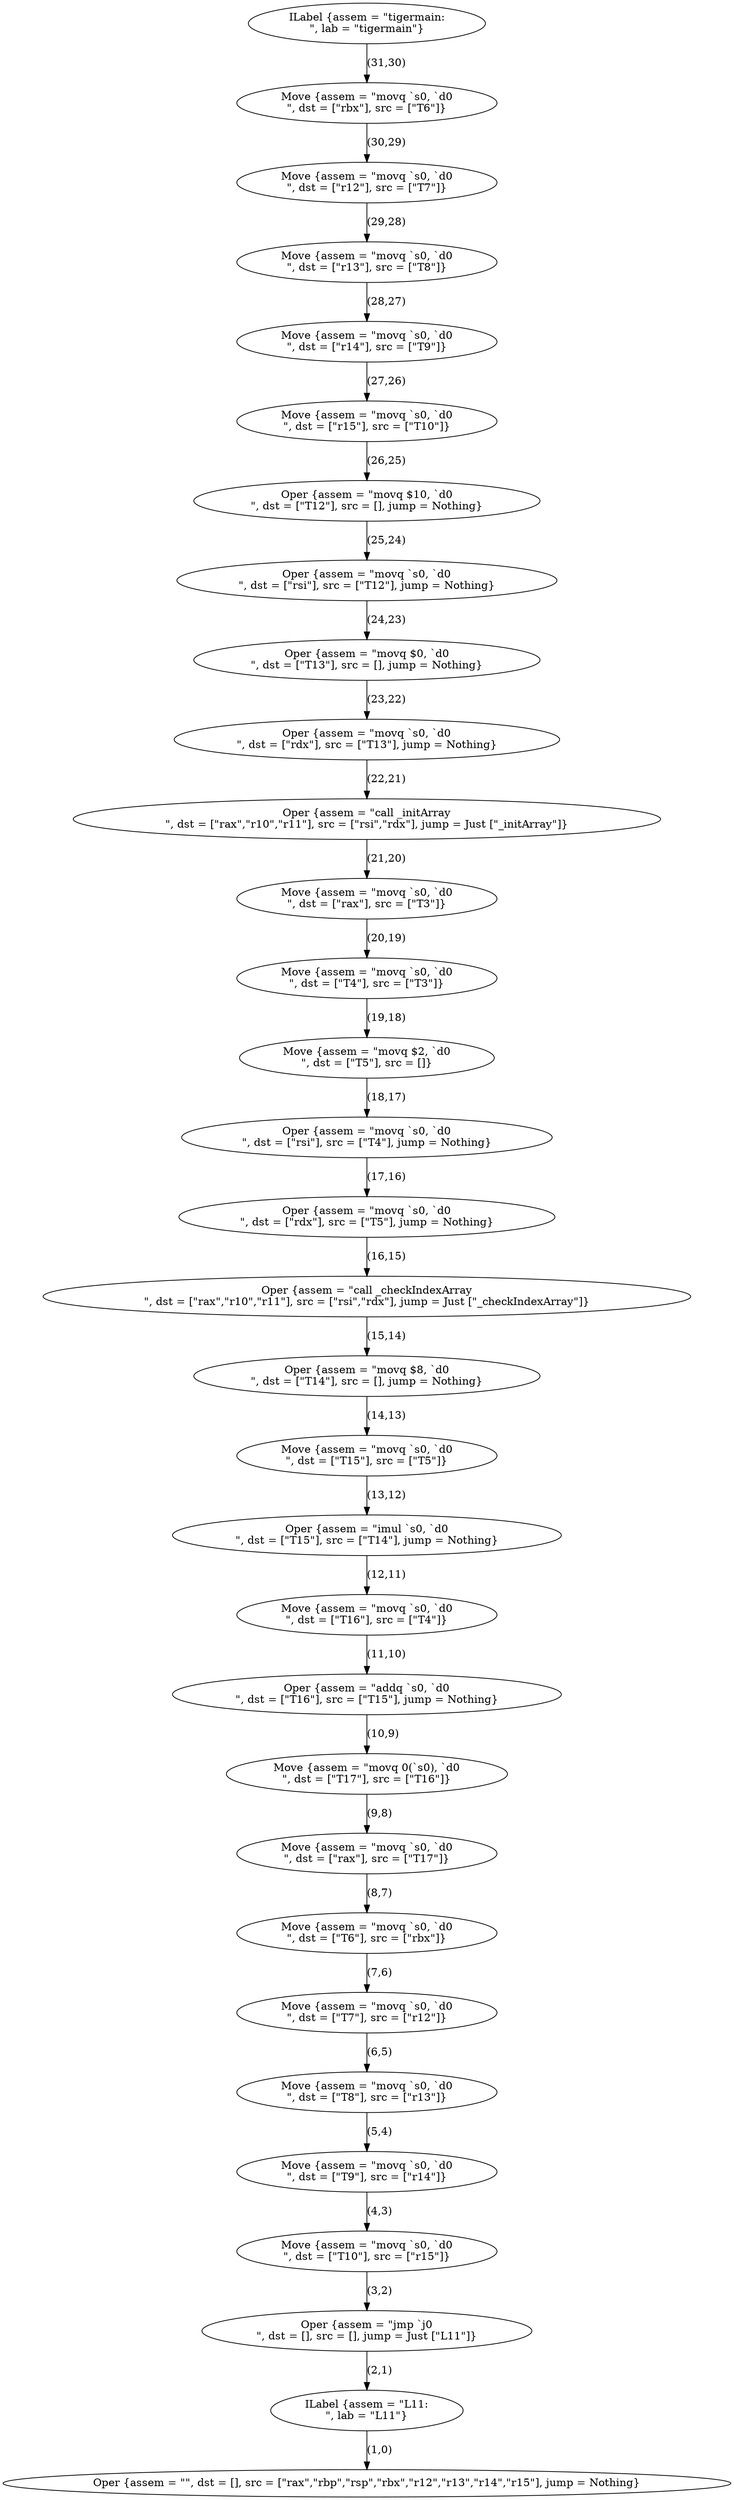 strict digraph FlowGraph {
    31 [label="ILabel {assem = \"tigermain:\n\", lab = \"tigermain\"}"];
    30 [label="Move {assem = \"movq `s0, `d0\n\", dst = [\"rbx\"], src = [\"T6\"]}"];
    29 [label="Move {assem = \"movq `s0, `d0\n\", dst = [\"r12\"], src = [\"T7\"]}"];
    28 [label="Move {assem = \"movq `s0, `d0\n\", dst = [\"r13\"], src = [\"T8\"]}"];
    27 [label="Move {assem = \"movq `s0, `d0\n\", dst = [\"r14\"], src = [\"T9\"]}"];
    26 [label="Move {assem = \"movq `s0, `d0\n\", dst = [\"r15\"], src = [\"T10\"]}"];
    25 [label="Oper {assem = \"movq $10, `d0\n\", dst = [\"T12\"], src = [], jump = Nothing}"];
    24 [label="Oper {assem = \"movq `s0, `d0\n\", dst = [\"rsi\"], src = [\"T12\"], jump = Nothing}"];
    23 [label="Oper {assem = \"movq $0, `d0\n\", dst = [\"T13\"], src = [], jump = Nothing}"];
    22 [label="Oper {assem = \"movq `s0, `d0\n\", dst = [\"rdx\"], src = [\"T13\"], jump = Nothing}"];
    21 [label="Oper {assem = \"call _initArray\n\", dst = [\"rax\",\"r10\",\"r11\"], src = [\"rsi\",\"rdx\"], jump = Just [\"_initArray\"]}"];
    20 [label="Move {assem = \"movq `s0, `d0\n\", dst = [\"rax\"], src = [\"T3\"]}"];
    19 [label="Move {assem = \"movq `s0, `d0\n\", dst = [\"T4\"], src = [\"T3\"]}"];
    18 [label="Move {assem = \"movq $2, `d0\n\", dst = [\"T5\"], src = []}"];
    17 [label="Oper {assem = \"movq `s0, `d0\n\", dst = [\"rsi\"], src = [\"T4\"], jump = Nothing}"];
    16 [label="Oper {assem = \"movq `s0, `d0\n\", dst = [\"rdx\"], src = [\"T5\"], jump = Nothing}"];
    15 [label="Oper {assem = \"call _checkIndexArray\n\", dst = [\"rax\",\"r10\",\"r11\"], src = [\"rsi\",\"rdx\"], jump = Just [\"_checkIndexArray\"]}"];
    14 [label="Oper {assem = \"movq $8, `d0\n\", dst = [\"T14\"], src = [], jump = Nothing}"];
    13 [label="Move {assem = \"movq `s0, `d0\n\", dst = [\"T15\"], src = [\"T5\"]}"];
    12 [label="Oper {assem = \"imul `s0, `d0\n\", dst = [\"T15\"], src = [\"T14\"], jump = Nothing}"];
    11 [label="Move {assem = \"movq `s0, `d0\n\", dst = [\"T16\"], src = [\"T4\"]}"];
    10 [label="Oper {assem = \"addq `s0, `d0\n\", dst = [\"T16\"], src = [\"T15\"], jump = Nothing}"];
    9 [label="Move {assem = \"movq 0(`s0), `d0\n\", dst = [\"T17\"], src = [\"T16\"]}"];
    8 [label="Move {assem = \"movq `s0, `d0\n\", dst = [\"rax\"], src = [\"T17\"]}"];
    7 [label="Move {assem = \"movq `s0, `d0\n\", dst = [\"T6\"], src = [\"rbx\"]}"];
    6 [label="Move {assem = \"movq `s0, `d0\n\", dst = [\"T7\"], src = [\"r12\"]}"];
    5 [label="Move {assem = \"movq `s0, `d0\n\", dst = [\"T8\"], src = [\"r13\"]}"];
    4 [label="Move {assem = \"movq `s0, `d0\n\", dst = [\"T9\"], src = [\"r14\"]}"];
    3 [label="Move {assem = \"movq `s0, `d0\n\", dst = [\"T10\"], src = [\"r15\"]}"];
    2 [label="Oper {assem = \"jmp `j0\n\", dst = [], src = [], jump = Just [\"L11\"]}"];
    1 [label="ILabel {assem = \"L11:\n\", lab = \"L11\"}"];
    0 [label="Oper {assem = \"\", dst = [], src = [\"rax\",\"rbp\",\"rsp\",\"rbx\",\"r12\",\"r13\",\"r14\",\"r15\"], jump = Nothing}"];
    31 -> 30 [label="(31,30)"];
    30 -> 29 [label="(30,29)"];
    29 -> 28 [label="(29,28)"];
    28 -> 27 [label="(28,27)"];
    27 -> 26 [label="(27,26)"];
    26 -> 25 [label="(26,25)"];
    25 -> 24 [label="(25,24)"];
    24 -> 23 [label="(24,23)"];
    23 -> 22 [label="(23,22)"];
    22 -> 21 [label="(22,21)"];
    21 -> 20 [label="(21,20)"];
    20 -> 19 [label="(20,19)"];
    19 -> 18 [label="(19,18)"];
    18 -> 17 [label="(18,17)"];
    17 -> 16 [label="(17,16)"];
    16 -> 15 [label="(16,15)"];
    15 -> 14 [label="(15,14)"];
    14 -> 13 [label="(14,13)"];
    13 -> 12 [label="(13,12)"];
    12 -> 11 [label="(12,11)"];
    11 -> 10 [label="(11,10)"];
    10 -> 9 [label="(10,9)"];
    9 -> 8 [label="(9,8)"];
    8 -> 7 [label="(8,7)"];
    7 -> 6 [label="(7,6)"];
    6 -> 5 [label="(6,5)"];
    5 -> 4 [label="(5,4)"];
    4 -> 3 [label="(4,3)"];
    3 -> 2 [label="(3,2)"];
    2 -> 1 [label="(2,1)"];
    1 -> 0 [label="(1,0)"];
}